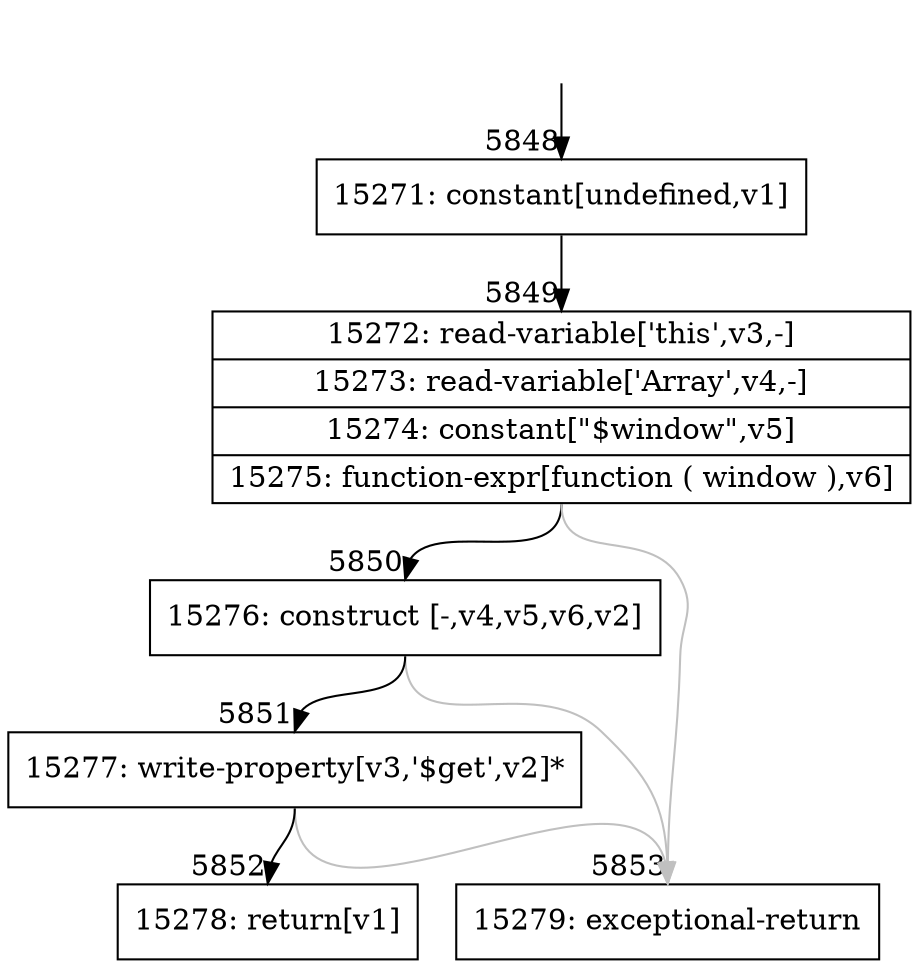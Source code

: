 digraph {
rankdir="TD"
BB_entry428[shape=none,label=""];
BB_entry428 -> BB5848 [tailport=s, headport=n, headlabel="    5848"]
BB5848 [shape=record label="{15271: constant[undefined,v1]}" ] 
BB5848 -> BB5849 [tailport=s, headport=n, headlabel="      5849"]
BB5849 [shape=record label="{15272: read-variable['this',v3,-]|15273: read-variable['Array',v4,-]|15274: constant[\"$window\",v5]|15275: function-expr[function ( window ),v6]}" ] 
BB5849 -> BB5850 [tailport=s, headport=n, headlabel="      5850"]
BB5849 -> BB5853 [tailport=s, headport=n, color=gray, headlabel="      5853"]
BB5850 [shape=record label="{15276: construct [-,v4,v5,v6,v2]}" ] 
BB5850 -> BB5851 [tailport=s, headport=n, headlabel="      5851"]
BB5850 -> BB5853 [tailport=s, headport=n, color=gray]
BB5851 [shape=record label="{15277: write-property[v3,'$get',v2]*}" ] 
BB5851 -> BB5852 [tailport=s, headport=n, headlabel="      5852"]
BB5851 -> BB5853 [tailport=s, headport=n, color=gray]
BB5852 [shape=record label="{15278: return[v1]}" ] 
BB5853 [shape=record label="{15279: exceptional-return}" ] 
//#$~ 9064
}

